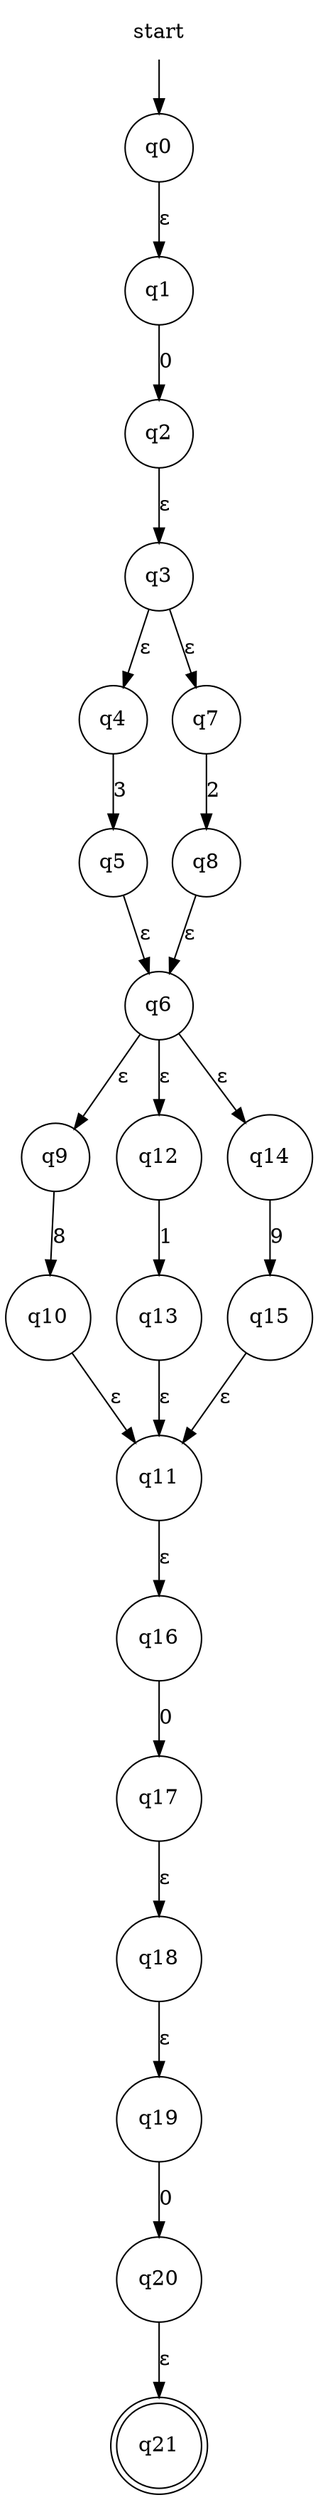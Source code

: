 digraph automaton {
    node [shape=none]; start;
    node [shape=doublecircle]; "q21";
    node [shape=circle];
    start -> "q0";
    "q0" -> "q1" [label="&epsilon;"];
    "q1" -> "q2" [label="0"];
    "q2" -> "q3" [label="&epsilon;"];
    "q3" -> "q4" [label="&epsilon;"];
    "q3" -> "q7" [label="&epsilon;"];
    "q4" -> "q5" [label="3"];
    "q5" -> "q6" [label="&epsilon;"];
    "q6" -> "q9" [label="&epsilon;"];
    "q6" -> "q12" [label="&epsilon;"];
    "q6" -> "q14" [label="&epsilon;"];
    "q7" -> "q8" [label="2"];
    "q8" -> "q6" [label="&epsilon;"];
    "q9" -> "q10" [label="8"];
    "q10" -> "q11" [label="&epsilon;"];
    "q11" -> "q16" [label="&epsilon;"];
    "q12" -> "q13" [label="1"];
    "q13" -> "q11" [label="&epsilon;"];
    "q14" -> "q15" [label="9"];
    "q15" -> "q11" [label="&epsilon;"];
    "q16" -> "q17" [label="0"];
    "q17" -> "q18" [label="&epsilon;"];
    "q18" -> "q19" [label="&epsilon;"];
    "q19" -> "q20" [label="0"];
    "q20" -> "q21" [label="&epsilon;"];
}

